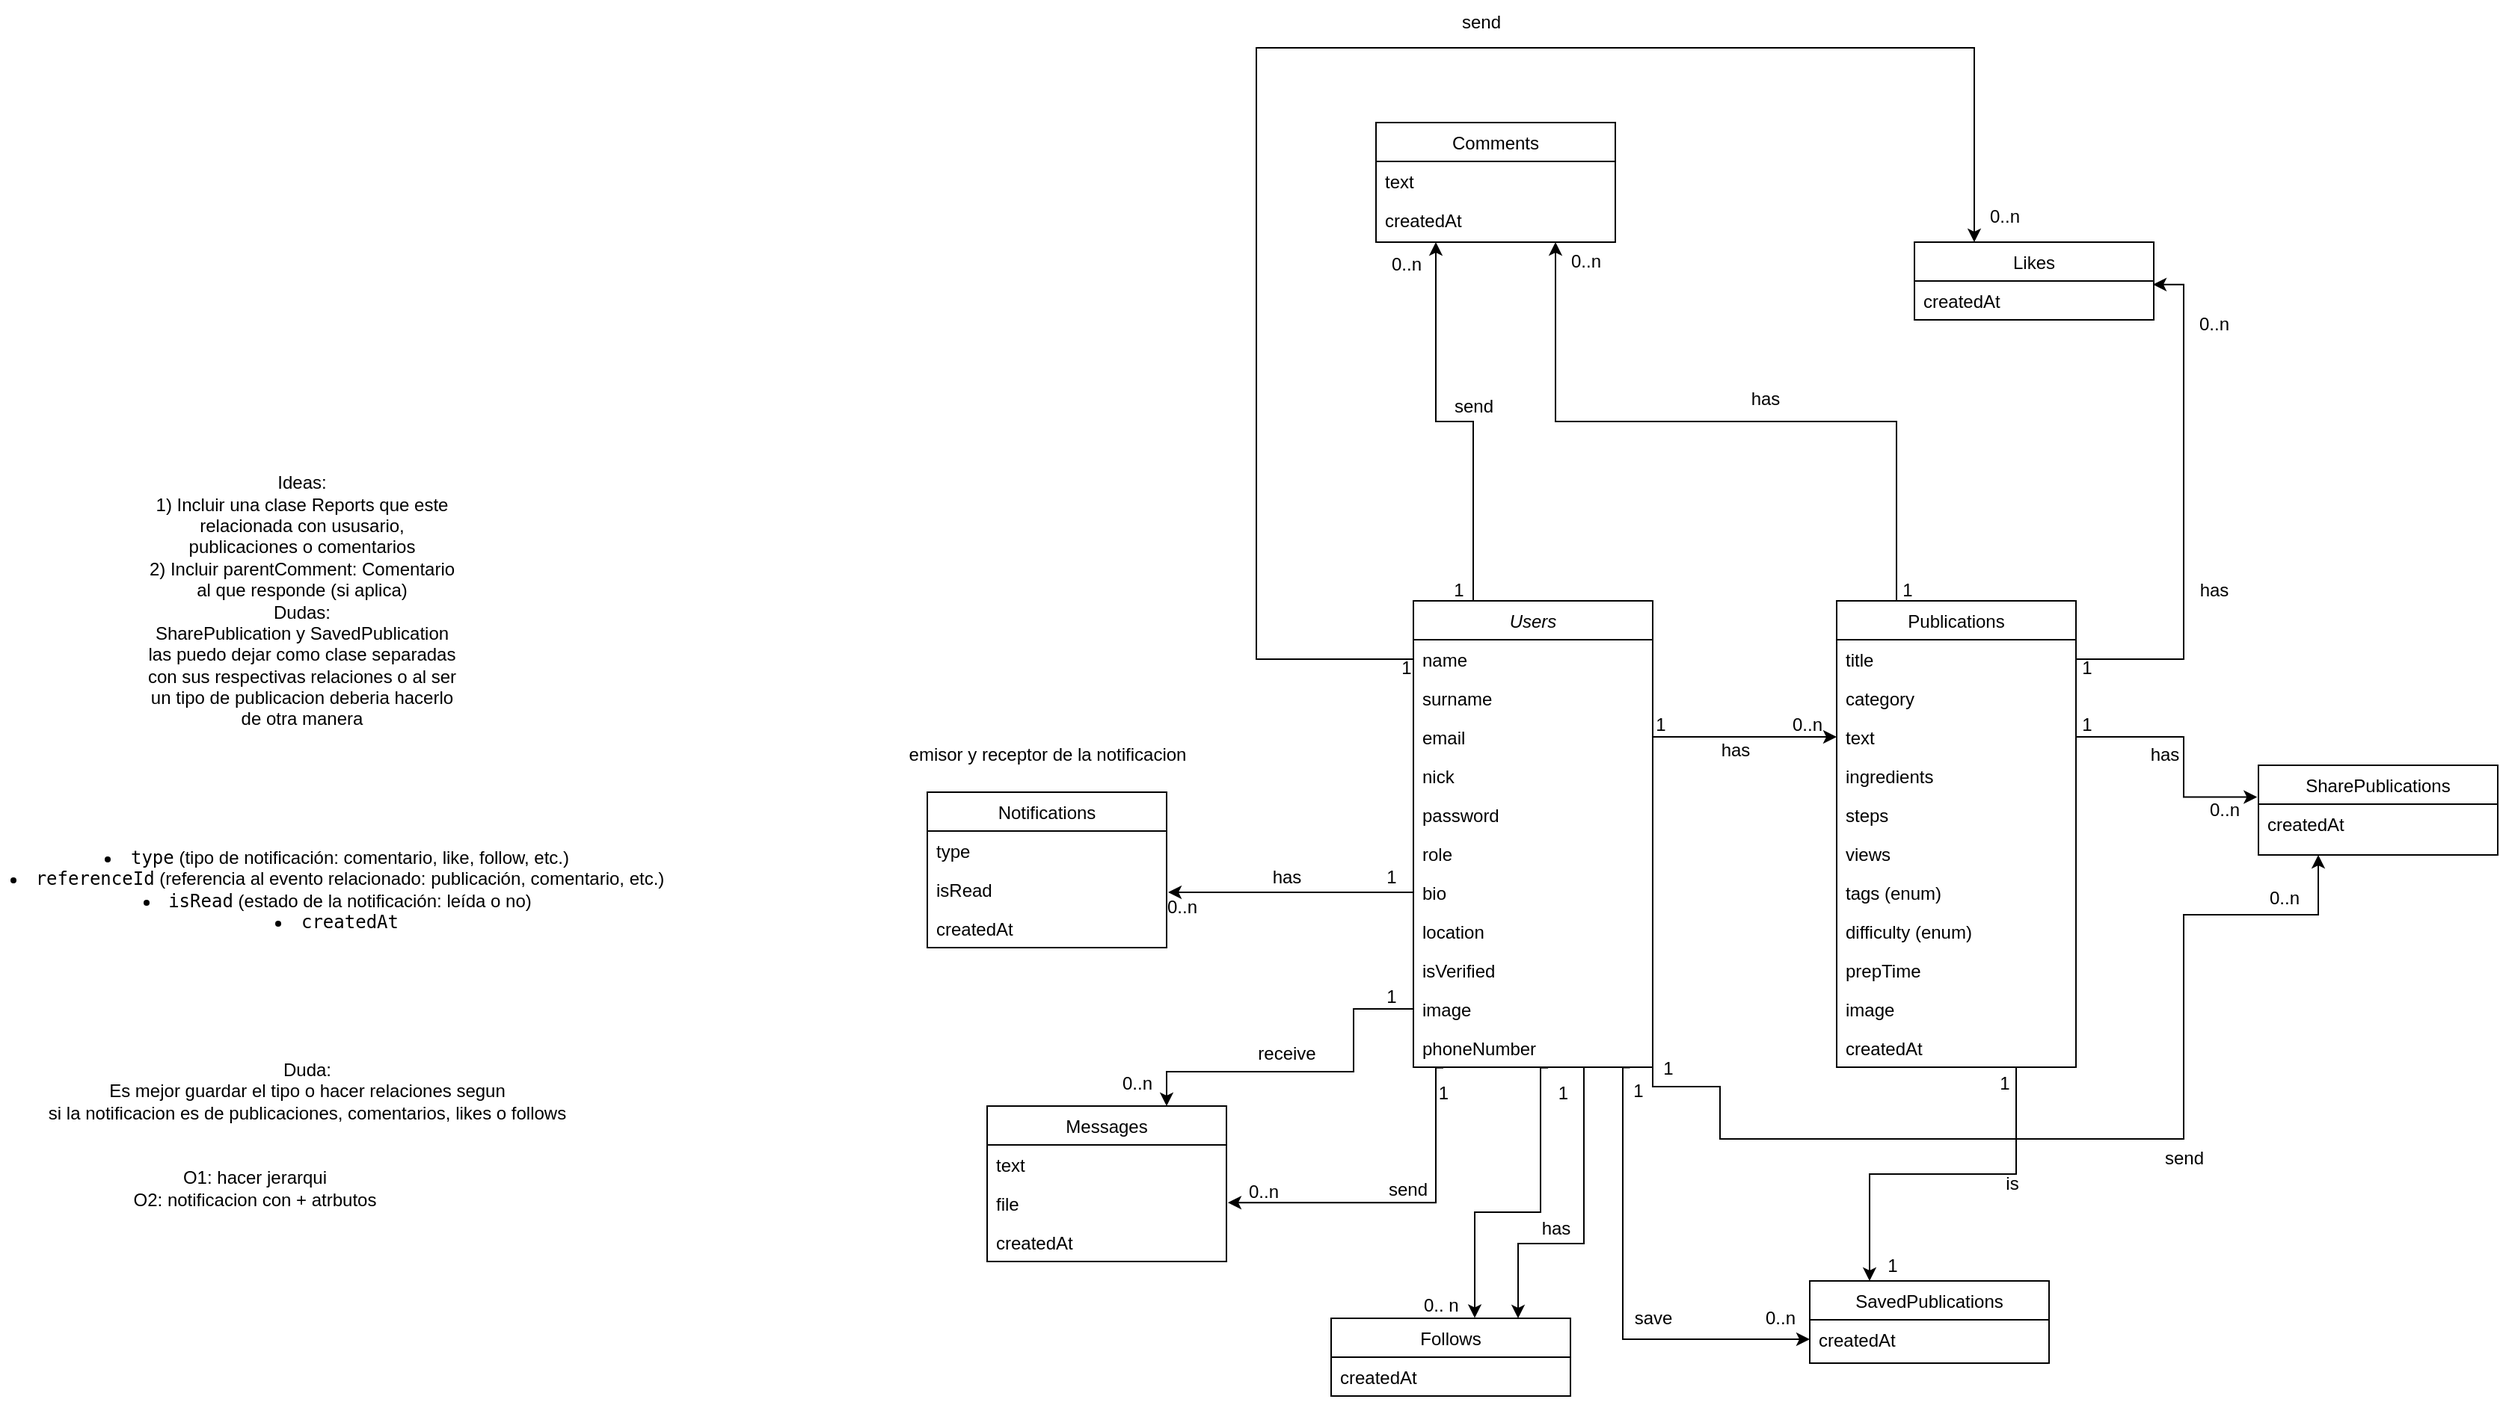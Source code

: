 <mxfile version="26.0.4">
  <diagram id="C5RBs43oDa-KdzZeNtuy" name="Page-1">
    <mxGraphModel dx="1992" dy="1683" grid="1" gridSize="10" guides="1" tooltips="1" connect="1" arrows="1" fold="1" page="1" pageScale="1" pageWidth="827" pageHeight="1169" math="0" shadow="0">
      <root>
        <mxCell id="WIyWlLk6GJQsqaUBKTNV-0" />
        <mxCell id="WIyWlLk6GJQsqaUBKTNV-1" parent="WIyWlLk6GJQsqaUBKTNV-0" />
        <mxCell id="uwJaF9z327K-qFnrlRFz-44" style="edgeStyle=orthogonalEdgeStyle;rounded=0;orthogonalLoop=1;jettySize=auto;html=1;exitX=0.25;exitY=0;exitDx=0;exitDy=0;entryX=0.25;entryY=1;entryDx=0;entryDy=0;" parent="WIyWlLk6GJQsqaUBKTNV-1" source="zkfFHV4jXpPFQw0GAbJ--0" edge="1" target="uwJaF9z327K-qFnrlRFz-38">
          <mxGeometry relative="1" as="geometry">
            <mxPoint x="259.968" y="-90.0" as="targetPoint" />
          </mxGeometry>
        </mxCell>
        <mxCell id="zkfFHV4jXpPFQw0GAbJ--0" value="Users" style="swimlane;fontStyle=2;align=center;verticalAlign=top;childLayout=stackLayout;horizontal=1;startSize=26;horizontalStack=0;resizeParent=1;resizeLast=0;collapsible=1;marginBottom=0;rounded=0;shadow=0;strokeWidth=1;" parent="WIyWlLk6GJQsqaUBKTNV-1" vertex="1">
          <mxGeometry x="225" y="120" width="160" height="312" as="geometry">
            <mxRectangle x="230" y="140" width="160" height="26" as="alternateBounds" />
          </mxGeometry>
        </mxCell>
        <mxCell id="zkfFHV4jXpPFQw0GAbJ--1" value="name" style="text;align=left;verticalAlign=top;spacingLeft=4;spacingRight=4;overflow=hidden;rotatable=0;points=[[0,0.5],[1,0.5]];portConstraint=eastwest;" parent="zkfFHV4jXpPFQw0GAbJ--0" vertex="1">
          <mxGeometry y="26" width="160" height="26" as="geometry" />
        </mxCell>
        <mxCell id="uwJaF9z327K-qFnrlRFz-1" value="surname" style="text;align=left;verticalAlign=top;spacingLeft=4;spacingRight=4;overflow=hidden;rotatable=0;points=[[0,0.5],[1,0.5]];portConstraint=eastwest;rounded=0;shadow=0;html=0;" parent="zkfFHV4jXpPFQw0GAbJ--0" vertex="1">
          <mxGeometry y="52" width="160" height="26" as="geometry" />
        </mxCell>
        <mxCell id="zkfFHV4jXpPFQw0GAbJ--3" value="email" style="text;align=left;verticalAlign=top;spacingLeft=4;spacingRight=4;overflow=hidden;rotatable=0;points=[[0,0.5],[1,0.5]];portConstraint=eastwest;rounded=0;shadow=0;html=0;" parent="zkfFHV4jXpPFQw0GAbJ--0" vertex="1">
          <mxGeometry y="78" width="160" height="26" as="geometry" />
        </mxCell>
        <mxCell id="zkfFHV4jXpPFQw0GAbJ--2" value="nick" style="text;align=left;verticalAlign=top;spacingLeft=4;spacingRight=4;overflow=hidden;rotatable=0;points=[[0,0.5],[1,0.5]];portConstraint=eastwest;rounded=0;shadow=0;html=0;" parent="zkfFHV4jXpPFQw0GAbJ--0" vertex="1">
          <mxGeometry y="104" width="160" height="26" as="geometry" />
        </mxCell>
        <mxCell id="uwJaF9z327K-qFnrlRFz-2" value="password" style="text;align=left;verticalAlign=top;spacingLeft=4;spacingRight=4;overflow=hidden;rotatable=0;points=[[0,0.5],[1,0.5]];portConstraint=eastwest;rounded=0;shadow=0;html=0;" parent="zkfFHV4jXpPFQw0GAbJ--0" vertex="1">
          <mxGeometry y="130" width="160" height="26" as="geometry" />
        </mxCell>
        <mxCell id="uwJaF9z327K-qFnrlRFz-3" value="role" style="text;align=left;verticalAlign=top;spacingLeft=4;spacingRight=4;overflow=hidden;rotatable=0;points=[[0,0.5],[1,0.5]];portConstraint=eastwest;rounded=0;shadow=0;html=0;" parent="zkfFHV4jXpPFQw0GAbJ--0" vertex="1">
          <mxGeometry y="156" width="160" height="26" as="geometry" />
        </mxCell>
        <mxCell id="uwJaF9z327K-qFnrlRFz-5" value="bio" style="text;align=left;verticalAlign=top;spacingLeft=4;spacingRight=4;overflow=hidden;rotatable=0;points=[[0,0.5],[1,0.5]];portConstraint=eastwest;rounded=0;shadow=0;html=0;" parent="zkfFHV4jXpPFQw0GAbJ--0" vertex="1">
          <mxGeometry y="182" width="160" height="26" as="geometry" />
        </mxCell>
        <mxCell id="uwJaF9z327K-qFnrlRFz-95" value="location" style="text;align=left;verticalAlign=top;spacingLeft=4;spacingRight=4;overflow=hidden;rotatable=0;points=[[0,0.5],[1,0.5]];portConstraint=eastwest;rounded=0;shadow=0;html=0;" parent="zkfFHV4jXpPFQw0GAbJ--0" vertex="1">
          <mxGeometry y="208" width="160" height="26" as="geometry" />
        </mxCell>
        <mxCell id="uwJaF9z327K-qFnrlRFz-94" value="isVerified" style="text;align=left;verticalAlign=top;spacingLeft=4;spacingRight=4;overflow=hidden;rotatable=0;points=[[0,0.5],[1,0.5]];portConstraint=eastwest;rounded=0;shadow=0;html=0;" parent="zkfFHV4jXpPFQw0GAbJ--0" vertex="1">
          <mxGeometry y="234" width="160" height="26" as="geometry" />
        </mxCell>
        <mxCell id="uwJaF9z327K-qFnrlRFz-93" value="image" style="text;align=left;verticalAlign=top;spacingLeft=4;spacingRight=4;overflow=hidden;rotatable=0;points=[[0,0.5],[1,0.5]];portConstraint=eastwest;rounded=0;shadow=0;html=0;" parent="zkfFHV4jXpPFQw0GAbJ--0" vertex="1">
          <mxGeometry y="260" width="160" height="26" as="geometry" />
        </mxCell>
        <mxCell id="uwJaF9z327K-qFnrlRFz-4" value="phoneNumber" style="text;align=left;verticalAlign=top;spacingLeft=4;spacingRight=4;overflow=hidden;rotatable=0;points=[[0,0.5],[1,0.5]];portConstraint=eastwest;rounded=0;shadow=0;html=0;" parent="zkfFHV4jXpPFQw0GAbJ--0" vertex="1">
          <mxGeometry y="286" width="160" height="26" as="geometry" />
        </mxCell>
        <mxCell id="uwJaF9z327K-qFnrlRFz-43" style="edgeStyle=orthogonalEdgeStyle;rounded=0;orthogonalLoop=1;jettySize=auto;html=1;exitX=0.25;exitY=0;exitDx=0;exitDy=0;entryX=0.75;entryY=1;entryDx=0;entryDy=0;" parent="WIyWlLk6GJQsqaUBKTNV-1" source="zkfFHV4jXpPFQw0GAbJ--17" edge="1" target="uwJaF9z327K-qFnrlRFz-38">
          <mxGeometry relative="1" as="geometry">
            <mxPoint x="330" y="-90" as="targetPoint" />
          </mxGeometry>
        </mxCell>
        <mxCell id="uwJaF9z327K-qFnrlRFz-104" style="edgeStyle=orthogonalEdgeStyle;rounded=0;orthogonalLoop=1;jettySize=auto;html=1;exitX=0.75;exitY=1;exitDx=0;exitDy=0;entryX=0.25;entryY=0;entryDx=0;entryDy=0;" parent="WIyWlLk6GJQsqaUBKTNV-1" source="zkfFHV4jXpPFQw0GAbJ--17" target="uwJaF9z327K-qFnrlRFz-96" edge="1">
          <mxGeometry relative="1" as="geometry" />
        </mxCell>
        <mxCell id="zkfFHV4jXpPFQw0GAbJ--17" value="Publications" style="swimlane;fontStyle=0;align=center;verticalAlign=top;childLayout=stackLayout;horizontal=1;startSize=26;horizontalStack=0;resizeParent=1;resizeLast=0;collapsible=1;marginBottom=0;rounded=0;shadow=0;strokeWidth=1;" parent="WIyWlLk6GJQsqaUBKTNV-1" vertex="1">
          <mxGeometry x="508" y="120" width="160" height="312" as="geometry">
            <mxRectangle x="550" y="140" width="160" height="26" as="alternateBounds" />
          </mxGeometry>
        </mxCell>
        <mxCell id="zkfFHV4jXpPFQw0GAbJ--20" value="title" style="text;align=left;verticalAlign=top;spacingLeft=4;spacingRight=4;overflow=hidden;rotatable=0;points=[[0,0.5],[1,0.5]];portConstraint=eastwest;rounded=0;shadow=0;html=0;" parent="zkfFHV4jXpPFQw0GAbJ--17" vertex="1">
          <mxGeometry y="26" width="160" height="26" as="geometry" />
        </mxCell>
        <mxCell id="zkfFHV4jXpPFQw0GAbJ--21" value="category" style="text;align=left;verticalAlign=top;spacingLeft=4;spacingRight=4;overflow=hidden;rotatable=0;points=[[0,0.5],[1,0.5]];portConstraint=eastwest;rounded=0;shadow=0;html=0;" parent="zkfFHV4jXpPFQw0GAbJ--17" vertex="1">
          <mxGeometry y="52" width="160" height="26" as="geometry" />
        </mxCell>
        <mxCell id="zkfFHV4jXpPFQw0GAbJ--22" value="text" style="text;align=left;verticalAlign=top;spacingLeft=4;spacingRight=4;overflow=hidden;rotatable=0;points=[[0,0.5],[1,0.5]];portConstraint=eastwest;rounded=0;shadow=0;html=0;" parent="zkfFHV4jXpPFQw0GAbJ--17" vertex="1">
          <mxGeometry y="78" width="160" height="26" as="geometry" />
        </mxCell>
        <mxCell id="uwJaF9z327K-qFnrlRFz-88" value="ingredients" style="text;align=left;verticalAlign=top;spacingLeft=4;spacingRight=4;overflow=hidden;rotatable=0;points=[[0,0.5],[1,0.5]];portConstraint=eastwest;rounded=0;shadow=0;html=0;" parent="zkfFHV4jXpPFQw0GAbJ--17" vertex="1">
          <mxGeometry y="104" width="160" height="26" as="geometry" />
        </mxCell>
        <mxCell id="uwJaF9z327K-qFnrlRFz-111" value="steps" style="text;align=left;verticalAlign=top;spacingLeft=4;spacingRight=4;overflow=hidden;rotatable=0;points=[[0,0.5],[1,0.5]];portConstraint=eastwest;rounded=0;shadow=0;html=0;" parent="zkfFHV4jXpPFQw0GAbJ--17" vertex="1">
          <mxGeometry y="130" width="160" height="26" as="geometry" />
        </mxCell>
        <mxCell id="uwJaF9z327K-qFnrlRFz-112" value="views" style="text;align=left;verticalAlign=top;spacingLeft=4;spacingRight=4;overflow=hidden;rotatable=0;points=[[0,0.5],[1,0.5]];portConstraint=eastwest;rounded=0;shadow=0;html=0;" parent="zkfFHV4jXpPFQw0GAbJ--17" vertex="1">
          <mxGeometry y="156" width="160" height="26" as="geometry" />
        </mxCell>
        <mxCell id="uwJaF9z327K-qFnrlRFz-115" value="tags (enum)" style="text;align=left;verticalAlign=top;spacingLeft=4;spacingRight=4;overflow=hidden;rotatable=0;points=[[0,0.5],[1,0.5]];portConstraint=eastwest;rounded=0;shadow=0;html=0;" parent="zkfFHV4jXpPFQw0GAbJ--17" vertex="1">
          <mxGeometry y="182" width="160" height="26" as="geometry" />
        </mxCell>
        <mxCell id="uwJaF9z327K-qFnrlRFz-116" value="difficulty (enum)" style="text;align=left;verticalAlign=top;spacingLeft=4;spacingRight=4;overflow=hidden;rotatable=0;points=[[0,0.5],[1,0.5]];portConstraint=eastwest;rounded=0;shadow=0;html=0;" parent="zkfFHV4jXpPFQw0GAbJ--17" vertex="1">
          <mxGeometry y="208" width="160" height="26" as="geometry" />
        </mxCell>
        <mxCell id="uwJaF9z327K-qFnrlRFz-117" value="prepTime" style="text;align=left;verticalAlign=top;spacingLeft=4;spacingRight=4;overflow=hidden;rotatable=0;points=[[0,0.5],[1,0.5]];portConstraint=eastwest;rounded=0;shadow=0;html=0;" parent="zkfFHV4jXpPFQw0GAbJ--17" vertex="1">
          <mxGeometry y="234" width="160" height="26" as="geometry" />
        </mxCell>
        <mxCell id="uwJaF9z327K-qFnrlRFz-118" value="image" style="text;align=left;verticalAlign=top;spacingLeft=4;spacingRight=4;overflow=hidden;rotatable=0;points=[[0,0.5],[1,0.5]];portConstraint=eastwest;rounded=0;shadow=0;html=0;" parent="zkfFHV4jXpPFQw0GAbJ--17" vertex="1">
          <mxGeometry y="260" width="160" height="26" as="geometry" />
        </mxCell>
        <mxCell id="uwJaF9z327K-qFnrlRFz-110" value="createdAt" style="text;align=left;verticalAlign=top;spacingLeft=4;spacingRight=4;overflow=hidden;rotatable=0;points=[[0,0.5],[1,0.5]];portConstraint=eastwest;rounded=0;shadow=0;html=0;" parent="zkfFHV4jXpPFQw0GAbJ--17" vertex="1">
          <mxGeometry y="286" width="160" height="26" as="geometry" />
        </mxCell>
        <mxCell id="uwJaF9z327K-qFnrlRFz-10" value="Follows" style="swimlane;fontStyle=0;align=center;verticalAlign=top;childLayout=stackLayout;horizontal=1;startSize=26;horizontalStack=0;resizeParent=1;resizeLast=0;collapsible=1;marginBottom=0;rounded=0;shadow=0;strokeWidth=1;" parent="WIyWlLk6GJQsqaUBKTNV-1" vertex="1">
          <mxGeometry x="170" y="600" width="160" height="52" as="geometry">
            <mxRectangle x="550" y="140" width="160" height="26" as="alternateBounds" />
          </mxGeometry>
        </mxCell>
        <mxCell id="uwJaF9z327K-qFnrlRFz-11" value="createdAt" style="text;align=left;verticalAlign=top;spacingLeft=4;spacingRight=4;overflow=hidden;rotatable=0;points=[[0,0.5],[1,0.5]];portConstraint=eastwest;" parent="uwJaF9z327K-qFnrlRFz-10" vertex="1">
          <mxGeometry y="26" width="160" height="26" as="geometry" />
        </mxCell>
        <mxCell id="uwJaF9z327K-qFnrlRFz-16" value="0.. n" style="resizable=0;align=left;verticalAlign=bottom;labelBackgroundColor=none;fontSize=12;" parent="WIyWlLk6GJQsqaUBKTNV-1" connectable="0" vertex="1">
          <mxGeometry x="229.999" y="600.001" as="geometry" />
        </mxCell>
        <mxCell id="uwJaF9z327K-qFnrlRFz-17" value="1" style="resizable=0;align=right;verticalAlign=bottom;labelBackgroundColor=none;fontSize=12;" parent="WIyWlLk6GJQsqaUBKTNV-1" connectable="0" vertex="1">
          <mxGeometry x="330" y="458.004" as="geometry" />
        </mxCell>
        <mxCell id="uwJaF9z327K-qFnrlRFz-18" value="has" style="text;html=1;resizable=0;points=[];;align=center;verticalAlign=middle;labelBackgroundColor=none;rounded=0;shadow=0;strokeWidth=1;fontSize=12;" parent="WIyWlLk6GJQsqaUBKTNV-1" vertex="1" connectable="0">
          <mxGeometry x="319.996" y="540.001" as="geometry" />
        </mxCell>
        <mxCell id="uwJaF9z327K-qFnrlRFz-19" style="edgeStyle=orthogonalEdgeStyle;rounded=0;orthogonalLoop=1;jettySize=auto;html=1;entryX=0.6;entryY=-0.005;entryDx=0;entryDy=0;entryPerimeter=0;exitX=0.563;exitY=1.014;exitDx=0;exitDy=0;exitPerimeter=0;" parent="WIyWlLk6GJQsqaUBKTNV-1" source="uwJaF9z327K-qFnrlRFz-4" target="uwJaF9z327K-qFnrlRFz-10" edge="1">
          <mxGeometry relative="1" as="geometry">
            <mxPoint x="310" y="470" as="sourcePoint" />
            <mxPoint x="560" y="477" as="targetPoint" />
            <Array as="points">
              <mxPoint x="310" y="529" />
              <mxPoint x="266" y="529" />
            </Array>
          </mxGeometry>
        </mxCell>
        <mxCell id="uwJaF9z327K-qFnrlRFz-20" value="Messages" style="swimlane;fontStyle=0;align=center;verticalAlign=top;childLayout=stackLayout;horizontal=1;startSize=26;horizontalStack=0;resizeParent=1;resizeLast=0;collapsible=1;marginBottom=0;rounded=0;shadow=0;strokeWidth=1;" parent="WIyWlLk6GJQsqaUBKTNV-1" vertex="1">
          <mxGeometry x="-60" y="458" width="160" height="104" as="geometry">
            <mxRectangle x="550" y="140" width="160" height="26" as="alternateBounds" />
          </mxGeometry>
        </mxCell>
        <mxCell id="uwJaF9z327K-qFnrlRFz-24" value="text" style="text;align=left;verticalAlign=top;spacingLeft=4;spacingRight=4;overflow=hidden;rotatable=0;points=[[0,0.5],[1,0.5]];portConstraint=eastwest;rounded=0;shadow=0;html=0;" parent="uwJaF9z327K-qFnrlRFz-20" vertex="1">
          <mxGeometry y="26" width="160" height="26" as="geometry" />
        </mxCell>
        <mxCell id="uwJaF9z327K-qFnrlRFz-30" value="file" style="text;align=left;verticalAlign=top;spacingLeft=4;spacingRight=4;overflow=hidden;rotatable=0;points=[[0,0.5],[1,0.5]];portConstraint=eastwest;rounded=0;shadow=0;html=0;" parent="uwJaF9z327K-qFnrlRFz-20" vertex="1">
          <mxGeometry y="52" width="160" height="26" as="geometry" />
        </mxCell>
        <mxCell id="uwJaF9z327K-qFnrlRFz-25" value="createdAt" style="text;align=left;verticalAlign=top;spacingLeft=4;spacingRight=4;overflow=hidden;rotatable=0;points=[[0,0.5],[1,0.5]];portConstraint=eastwest;rounded=0;shadow=0;html=0;" parent="uwJaF9z327K-qFnrlRFz-20" vertex="1">
          <mxGeometry y="78" width="160" height="26" as="geometry" />
        </mxCell>
        <mxCell id="uwJaF9z327K-qFnrlRFz-26" value="0..n" style="resizable=0;align=left;verticalAlign=bottom;labelBackgroundColor=none;fontSize=12;direction=south;" parent="WIyWlLk6GJQsqaUBKTNV-1" connectable="0" vertex="1">
          <mxGeometry x="109.999" y="550.001" as="geometry">
            <mxPoint x="3" y="-26" as="offset" />
          </mxGeometry>
        </mxCell>
        <mxCell id="uwJaF9z327K-qFnrlRFz-27" value="1" style="resizable=0;align=right;verticalAlign=bottom;labelBackgroundColor=none;fontSize=12;" parent="WIyWlLk6GJQsqaUBKTNV-1" connectable="0" vertex="1">
          <mxGeometry x="250" y="458.004" as="geometry" />
        </mxCell>
        <mxCell id="uwJaF9z327K-qFnrlRFz-28" value="send" style="text;html=1;resizable=0;points=[];;align=center;verticalAlign=middle;labelBackgroundColor=none;rounded=0;shadow=0;strokeWidth=1;fontSize=12;" parent="WIyWlLk6GJQsqaUBKTNV-1" vertex="1" connectable="0">
          <mxGeometry x="214.996" y="510.001" as="geometry">
            <mxPoint x="6" y="4" as="offset" />
          </mxGeometry>
        </mxCell>
        <mxCell id="uwJaF9z327K-qFnrlRFz-29" style="edgeStyle=orthogonalEdgeStyle;rounded=0;orthogonalLoop=1;jettySize=auto;html=1;exitX=0.125;exitY=1.015;exitDx=0;exitDy=0;exitPerimeter=0;entryX=1.006;entryY=0.831;entryDx=0;entryDy=0;entryPerimeter=0;" parent="WIyWlLk6GJQsqaUBKTNV-1" source="uwJaF9z327K-qFnrlRFz-4" edge="1">
          <mxGeometry relative="1" as="geometry">
            <mxPoint x="240" y="390" as="sourcePoint" />
            <mxPoint x="100.96" y="522.606" as="targetPoint" />
            <Array as="points">
              <mxPoint x="240" y="523" />
            </Array>
          </mxGeometry>
        </mxCell>
        <mxCell id="uwJaF9z327K-qFnrlRFz-31" value="Likes" style="swimlane;fontStyle=0;align=center;verticalAlign=top;childLayout=stackLayout;horizontal=1;startSize=26;horizontalStack=0;resizeParent=1;resizeLast=0;collapsible=1;marginBottom=0;rounded=0;shadow=0;strokeWidth=1;" parent="WIyWlLk6GJQsqaUBKTNV-1" vertex="1">
          <mxGeometry x="560" y="-120" width="160" height="52" as="geometry">
            <mxRectangle x="550" y="140" width="160" height="26" as="alternateBounds" />
          </mxGeometry>
        </mxCell>
        <mxCell id="uwJaF9z327K-qFnrlRFz-34" value="createdAt" style="text;align=left;verticalAlign=top;spacingLeft=4;spacingRight=4;overflow=hidden;rotatable=0;points=[[0,0.5],[1,0.5]];portConstraint=eastwest;rounded=0;shadow=0;html=0;" parent="uwJaF9z327K-qFnrlRFz-31" vertex="1">
          <mxGeometry y="26" width="160" height="26" as="geometry" />
        </mxCell>
        <mxCell id="uwJaF9z327K-qFnrlRFz-35" style="edgeStyle=orthogonalEdgeStyle;rounded=0;orthogonalLoop=1;jettySize=auto;html=1;exitX=1;exitY=0.5;exitDx=0;exitDy=0;entryX=0.997;entryY=0.091;entryDx=0;entryDy=0;entryPerimeter=0;" parent="WIyWlLk6GJQsqaUBKTNV-1" source="zkfFHV4jXpPFQw0GAbJ--20" target="uwJaF9z327K-qFnrlRFz-34" edge="1">
          <mxGeometry relative="1" as="geometry" />
        </mxCell>
        <mxCell id="uwJaF9z327K-qFnrlRFz-37" value="0..n" style="text;html=1;align=center;verticalAlign=middle;resizable=0;points=[];autosize=1;strokeColor=none;fillColor=none;" parent="WIyWlLk6GJQsqaUBKTNV-1" vertex="1">
          <mxGeometry x="740" y="-80" width="40" height="30" as="geometry" />
        </mxCell>
        <mxCell id="uwJaF9z327K-qFnrlRFz-38" value="Comments" style="swimlane;fontStyle=0;align=center;verticalAlign=top;childLayout=stackLayout;horizontal=1;startSize=26;horizontalStack=0;resizeParent=1;resizeLast=0;collapsible=1;marginBottom=0;rounded=0;shadow=0;strokeWidth=1;" parent="WIyWlLk6GJQsqaUBKTNV-1" vertex="1">
          <mxGeometry x="200" y="-200" width="160" height="80" as="geometry">
            <mxRectangle x="550" y="140" width="160" height="26" as="alternateBounds" />
          </mxGeometry>
        </mxCell>
        <mxCell id="uwJaF9z327K-qFnrlRFz-40" value="text" style="text;align=left;verticalAlign=top;spacingLeft=4;spacingRight=4;overflow=hidden;rotatable=0;points=[[0,0.5],[1,0.5]];portConstraint=eastwest;rounded=0;shadow=0;html=0;" parent="uwJaF9z327K-qFnrlRFz-38" vertex="1">
          <mxGeometry y="26" width="160" height="26" as="geometry" />
        </mxCell>
        <mxCell id="uwJaF9z327K-qFnrlRFz-41" value="createdAt" style="text;align=left;verticalAlign=top;spacingLeft=4;spacingRight=4;overflow=hidden;rotatable=0;points=[[0,0.5],[1,0.5]];portConstraint=eastwest;rounded=0;shadow=0;html=0;" parent="uwJaF9z327K-qFnrlRFz-38" vertex="1">
          <mxGeometry y="52" width="160" height="26" as="geometry" />
        </mxCell>
        <mxCell id="uwJaF9z327K-qFnrlRFz-42" value="has" style="text;html=1;align=center;verticalAlign=middle;resizable=0;points=[];autosize=1;strokeColor=none;fillColor=none;" parent="WIyWlLk6GJQsqaUBKTNV-1" vertex="1">
          <mxGeometry x="740" y="98" width="40" height="30" as="geometry" />
        </mxCell>
        <mxCell id="uwJaF9z327K-qFnrlRFz-45" style="edgeStyle=orthogonalEdgeStyle;rounded=0;orthogonalLoop=1;jettySize=auto;html=1;exitX=0;exitY=0.5;exitDx=0;exitDy=0;entryX=0.25;entryY=0;entryDx=0;entryDy=0;" parent="WIyWlLk6GJQsqaUBKTNV-1" source="zkfFHV4jXpPFQw0GAbJ--1" target="uwJaF9z327K-qFnrlRFz-31" edge="1">
          <mxGeometry relative="1" as="geometry">
            <Array as="points">
              <mxPoint x="120" y="159" />
              <mxPoint x="120" y="-250" />
              <mxPoint x="600" y="-250" />
            </Array>
            <mxPoint x="220.0" y="159" as="sourcePoint" />
          </mxGeometry>
        </mxCell>
        <mxCell id="uwJaF9z327K-qFnrlRFz-46" value="send" style="text;html=1;align=center;verticalAlign=middle;resizable=0;points=[];autosize=1;strokeColor=none;fillColor=none;" parent="WIyWlLk6GJQsqaUBKTNV-1" vertex="1">
          <mxGeometry x="245" y="-282" width="50" height="30" as="geometry" />
        </mxCell>
        <mxCell id="uwJaF9z327K-qFnrlRFz-47" value="send" style="text;html=1;align=center;verticalAlign=middle;resizable=0;points=[];autosize=1;strokeColor=none;fillColor=none;" parent="WIyWlLk6GJQsqaUBKTNV-1" vertex="1">
          <mxGeometry x="240" y="-25" width="50" height="30" as="geometry" />
        </mxCell>
        <mxCell id="uwJaF9z327K-qFnrlRFz-48" value="0..n" style="text;html=1;align=center;verticalAlign=middle;resizable=0;points=[];autosize=1;strokeColor=none;fillColor=none;" parent="WIyWlLk6GJQsqaUBKTNV-1" vertex="1">
          <mxGeometry x="200" y="-120" width="40" height="30" as="geometry" />
        </mxCell>
        <mxCell id="uwJaF9z327K-qFnrlRFz-49" value="1" style="text;html=1;align=center;verticalAlign=middle;resizable=0;points=[];autosize=1;strokeColor=none;fillColor=none;" parent="WIyWlLk6GJQsqaUBKTNV-1" vertex="1">
          <mxGeometry x="240" y="98" width="30" height="30" as="geometry" />
        </mxCell>
        <mxCell id="uwJaF9z327K-qFnrlRFz-50" value="has" style="text;html=1;align=center;verticalAlign=middle;resizable=0;points=[];autosize=1;strokeColor=none;fillColor=none;" parent="WIyWlLk6GJQsqaUBKTNV-1" vertex="1">
          <mxGeometry x="440" y="-30" width="40" height="30" as="geometry" />
        </mxCell>
        <mxCell id="uwJaF9z327K-qFnrlRFz-51" value="1" style="text;html=1;align=center;verticalAlign=middle;resizable=0;points=[];autosize=1;strokeColor=none;fillColor=none;" parent="WIyWlLk6GJQsqaUBKTNV-1" vertex="1">
          <mxGeometry x="540" y="98" width="30" height="30" as="geometry" />
        </mxCell>
        <mxCell id="uwJaF9z327K-qFnrlRFz-52" value="0..n" style="text;html=1;align=center;verticalAlign=middle;resizable=0;points=[];autosize=1;strokeColor=none;fillColor=none;" parent="WIyWlLk6GJQsqaUBKTNV-1" vertex="1">
          <mxGeometry x="320" y="-122" width="40" height="30" as="geometry" />
        </mxCell>
        <mxCell id="uwJaF9z327K-qFnrlRFz-53" value="0..n" style="text;html=1;align=center;verticalAlign=middle;resizable=0;points=[];autosize=1;strokeColor=none;fillColor=none;" parent="WIyWlLk6GJQsqaUBKTNV-1" vertex="1">
          <mxGeometry x="600" y="-152" width="40" height="30" as="geometry" />
        </mxCell>
        <mxCell id="uwJaF9z327K-qFnrlRFz-54" value="1" style="text;html=1;align=center;verticalAlign=middle;resizable=0;points=[];autosize=1;strokeColor=none;fillColor=none;" parent="WIyWlLk6GJQsqaUBKTNV-1" vertex="1">
          <mxGeometry x="205" y="150" width="30" height="30" as="geometry" />
        </mxCell>
        <mxCell id="uwJaF9z327K-qFnrlRFz-55" value="SharePublications" style="swimlane;fontStyle=0;align=center;verticalAlign=top;childLayout=stackLayout;horizontal=1;startSize=26;horizontalStack=0;resizeParent=1;resizeLast=0;collapsible=1;marginBottom=0;rounded=0;shadow=0;strokeWidth=1;" parent="WIyWlLk6GJQsqaUBKTNV-1" vertex="1">
          <mxGeometry x="790" y="230" width="160" height="60" as="geometry">
            <mxRectangle x="550" y="140" width="160" height="26" as="alternateBounds" />
          </mxGeometry>
        </mxCell>
        <mxCell id="uwJaF9z327K-qFnrlRFz-57" value="createdAt" style="text;align=left;verticalAlign=top;spacingLeft=4;spacingRight=4;overflow=hidden;rotatable=0;points=[[0,0.5],[1,0.5]];portConstraint=eastwest;rounded=0;shadow=0;html=0;" parent="uwJaF9z327K-qFnrlRFz-55" vertex="1">
          <mxGeometry y="26" width="160" height="26" as="geometry" />
        </mxCell>
        <mxCell id="uwJaF9z327K-qFnrlRFz-59" style="edgeStyle=orthogonalEdgeStyle;rounded=0;orthogonalLoop=1;jettySize=auto;html=1;exitX=1;exitY=0.5;exitDx=0;exitDy=0;entryX=1.054;entryY=0.209;entryDx=0;entryDy=0;entryPerimeter=0;" parent="WIyWlLk6GJQsqaUBKTNV-1" source="zkfFHV4jXpPFQw0GAbJ--22" target="uwJaF9z327K-qFnrlRFz-66" edge="1">
          <mxGeometry relative="1" as="geometry">
            <mxPoint x="790" y="250" as="targetPoint" />
            <Array as="points">
              <mxPoint x="740" y="211" />
              <mxPoint x="740" y="251" />
            </Array>
          </mxGeometry>
        </mxCell>
        <mxCell id="uwJaF9z327K-qFnrlRFz-60" style="edgeStyle=orthogonalEdgeStyle;rounded=0;orthogonalLoop=1;jettySize=auto;html=1;exitX=1;exitY=0.5;exitDx=0;exitDy=0;entryX=0.25;entryY=1;entryDx=0;entryDy=0;" parent="WIyWlLk6GJQsqaUBKTNV-1" source="uwJaF9z327K-qFnrlRFz-4" target="uwJaF9z327K-qFnrlRFz-55" edge="1">
          <mxGeometry relative="1" as="geometry">
            <mxPoint x="740" y="280" as="targetPoint" />
            <mxPoint x="668" y="315.0" as="sourcePoint" />
            <Array as="points">
              <mxPoint x="430" y="445" />
              <mxPoint x="430" y="480" />
              <mxPoint x="740" y="480" />
              <mxPoint x="740" y="330" />
              <mxPoint x="830" y="330" />
            </Array>
          </mxGeometry>
        </mxCell>
        <mxCell id="uwJaF9z327K-qFnrlRFz-62" value="0..n" style="text;html=1;align=center;verticalAlign=middle;resizable=0;points=[];autosize=1;strokeColor=none;fillColor=none;" parent="WIyWlLk6GJQsqaUBKTNV-1" vertex="1">
          <mxGeometry x="787" y="304" width="40" height="30" as="geometry" />
        </mxCell>
        <mxCell id="uwJaF9z327K-qFnrlRFz-64" value="1" style="text;html=1;align=center;verticalAlign=middle;resizable=0;points=[];autosize=1;strokeColor=none;fillColor=none;" parent="WIyWlLk6GJQsqaUBKTNV-1" vertex="1">
          <mxGeometry x="660" y="188" width="30" height="30" as="geometry" />
        </mxCell>
        <mxCell id="uwJaF9z327K-qFnrlRFz-66" value="0..n" style="text;html=1;align=center;verticalAlign=middle;resizable=0;points=[];autosize=1;strokeColor=none;fillColor=none;" parent="WIyWlLk6GJQsqaUBKTNV-1" vertex="1">
          <mxGeometry x="747" y="245" width="40" height="30" as="geometry" />
        </mxCell>
        <mxCell id="uwJaF9z327K-qFnrlRFz-67" value="has" style="text;html=1;align=center;verticalAlign=middle;resizable=0;points=[];autosize=1;strokeColor=none;fillColor=none;" parent="WIyWlLk6GJQsqaUBKTNV-1" vertex="1">
          <mxGeometry x="707" y="208" width="40" height="30" as="geometry" />
        </mxCell>
        <mxCell id="uwJaF9z327K-qFnrlRFz-78" value="Notifications" style="swimlane;fontStyle=0;align=center;verticalAlign=top;childLayout=stackLayout;horizontal=1;startSize=26;horizontalStack=0;resizeParent=1;resizeLast=0;collapsible=1;marginBottom=0;rounded=0;shadow=0;strokeWidth=1;" parent="WIyWlLk6GJQsqaUBKTNV-1" vertex="1">
          <mxGeometry x="-100" y="248" width="160" height="104" as="geometry">
            <mxRectangle x="550" y="140" width="160" height="26" as="alternateBounds" />
          </mxGeometry>
        </mxCell>
        <mxCell id="uwJaF9z327K-qFnrlRFz-80" value="type" style="text;align=left;verticalAlign=top;spacingLeft=4;spacingRight=4;overflow=hidden;rotatable=0;points=[[0,0.5],[1,0.5]];portConstraint=eastwest;rounded=0;shadow=0;html=0;" parent="uwJaF9z327K-qFnrlRFz-78" vertex="1">
          <mxGeometry y="26" width="160" height="26" as="geometry" />
        </mxCell>
        <mxCell id="uwJaF9z327K-qFnrlRFz-81" value="isRead" style="text;align=left;verticalAlign=top;spacingLeft=4;spacingRight=4;overflow=hidden;rotatable=0;points=[[0,0.5],[1,0.5]];portConstraint=eastwest;rounded=0;shadow=0;html=0;" parent="uwJaF9z327K-qFnrlRFz-78" vertex="1">
          <mxGeometry y="52" width="160" height="26" as="geometry" />
        </mxCell>
        <mxCell id="uwJaF9z327K-qFnrlRFz-83" value="createdAt" style="text;align=left;verticalAlign=top;spacingLeft=4;spacingRight=4;overflow=hidden;rotatable=0;points=[[0,0.5],[1,0.5]];portConstraint=eastwest;rounded=0;shadow=0;html=0;" parent="uwJaF9z327K-qFnrlRFz-78" vertex="1">
          <mxGeometry y="78" width="160" height="26" as="geometry" />
        </mxCell>
        <mxCell id="uwJaF9z327K-qFnrlRFz-84" style="edgeStyle=orthogonalEdgeStyle;rounded=0;orthogonalLoop=1;jettySize=auto;html=1;exitX=0;exitY=0.5;exitDx=0;exitDy=0;" parent="WIyWlLk6GJQsqaUBKTNV-1" source="uwJaF9z327K-qFnrlRFz-5" edge="1">
          <mxGeometry relative="1" as="geometry">
            <mxPoint x="61" y="315" as="targetPoint" />
          </mxGeometry>
        </mxCell>
        <mxCell id="uwJaF9z327K-qFnrlRFz-85" value="1" style="text;html=1;align=center;verticalAlign=middle;resizable=0;points=[];autosize=1;strokeColor=none;fillColor=none;" parent="WIyWlLk6GJQsqaUBKTNV-1" vertex="1">
          <mxGeometry x="195" y="290" width="30" height="30" as="geometry" />
        </mxCell>
        <mxCell id="uwJaF9z327K-qFnrlRFz-86" value="0..n" style="text;html=1;align=center;verticalAlign=middle;resizable=0;points=[];autosize=1;strokeColor=none;fillColor=none;" parent="WIyWlLk6GJQsqaUBKTNV-1" vertex="1">
          <mxGeometry x="50" y="310" width="40" height="30" as="geometry" />
        </mxCell>
        <mxCell id="uwJaF9z327K-qFnrlRFz-87" value="has" style="text;html=1;align=center;verticalAlign=middle;resizable=0;points=[];autosize=1;strokeColor=none;fillColor=none;" parent="WIyWlLk6GJQsqaUBKTNV-1" vertex="1">
          <mxGeometry x="120" y="290" width="40" height="30" as="geometry" />
        </mxCell>
        <mxCell id="uwJaF9z327K-qFnrlRFz-96" value="SavedPublications" style="swimlane;fontStyle=0;align=center;verticalAlign=top;childLayout=stackLayout;horizontal=1;startSize=26;horizontalStack=0;resizeParent=1;resizeLast=0;collapsible=1;marginBottom=0;rounded=0;shadow=0;strokeWidth=1;" parent="WIyWlLk6GJQsqaUBKTNV-1" vertex="1">
          <mxGeometry x="490" y="575" width="160" height="55" as="geometry">
            <mxRectangle x="550" y="140" width="160" height="26" as="alternateBounds" />
          </mxGeometry>
        </mxCell>
        <mxCell id="uwJaF9z327K-qFnrlRFz-99" value="createdAt" style="text;align=left;verticalAlign=top;spacingLeft=4;spacingRight=4;overflow=hidden;rotatable=0;points=[[0,0.5],[1,0.5]];portConstraint=eastwest;rounded=0;shadow=0;html=0;" parent="uwJaF9z327K-qFnrlRFz-96" vertex="1">
          <mxGeometry y="26" width="160" height="26" as="geometry" />
        </mxCell>
        <mxCell id="uwJaF9z327K-qFnrlRFz-100" style="edgeStyle=orthogonalEdgeStyle;rounded=0;orthogonalLoop=1;jettySize=auto;html=1;exitX=0.905;exitY=1.012;exitDx=0;exitDy=0;entryX=0;entryY=0.5;entryDx=0;entryDy=0;exitPerimeter=0;" parent="WIyWlLk6GJQsqaUBKTNV-1" source="uwJaF9z327K-qFnrlRFz-4" edge="1">
          <mxGeometry relative="1" as="geometry">
            <mxPoint x="490" y="614" as="targetPoint" />
            <Array as="points">
              <mxPoint x="365" y="614" />
            </Array>
          </mxGeometry>
        </mxCell>
        <mxCell id="uwJaF9z327K-qFnrlRFz-101" value="1" style="text;html=1;align=center;verticalAlign=middle;resizable=0;points=[];autosize=1;strokeColor=none;fillColor=none;" parent="WIyWlLk6GJQsqaUBKTNV-1" vertex="1">
          <mxGeometry x="360" y="433" width="30" height="30" as="geometry" />
        </mxCell>
        <mxCell id="uwJaF9z327K-qFnrlRFz-102" value="1" style="text;html=1;align=center;verticalAlign=middle;resizable=0;points=[];autosize=1;strokeColor=none;fillColor=none;" parent="WIyWlLk6GJQsqaUBKTNV-1" vertex="1">
          <mxGeometry x="530" y="550" width="30" height="30" as="geometry" />
        </mxCell>
        <mxCell id="uwJaF9z327K-qFnrlRFz-103" value="save" style="text;html=1;align=center;verticalAlign=middle;resizable=0;points=[];autosize=1;strokeColor=none;fillColor=none;" parent="WIyWlLk6GJQsqaUBKTNV-1" vertex="1">
          <mxGeometry x="360" y="585" width="50" height="30" as="geometry" />
        </mxCell>
        <mxCell id="uwJaF9z327K-qFnrlRFz-108" value="Ideas:&lt;br&gt;1) Incluir una clase Reports que este relacionada con ususario, publicaciones o comentarios&lt;div&gt;2) Incluir&amp;nbsp;parentComment: Comentario al que responde (si aplica)&lt;/div&gt;&lt;div&gt;Dudas:&lt;/div&gt;&lt;div&gt;SharePublication y SavedPublication las puedo dejar como clase separadas con sus respectivas relaciones o al ser un tipo de publicacion deberia hacerlo de otra manera&lt;/div&gt;" style="text;html=1;align=center;verticalAlign=middle;whiteSpace=wrap;rounded=0;" parent="WIyWlLk6GJQsqaUBKTNV-1" vertex="1">
          <mxGeometry x="-623" y="5" width="210" height="230" as="geometry" />
        </mxCell>
        <mxCell id="uwJaF9z327K-qFnrlRFz-109" value="0..n" style="text;html=1;align=center;verticalAlign=middle;resizable=0;points=[];autosize=1;strokeColor=none;fillColor=none;" parent="WIyWlLk6GJQsqaUBKTNV-1" vertex="1">
          <mxGeometry x="450" y="585" width="40" height="30" as="geometry" />
        </mxCell>
        <mxCell id="uwJaF9z327K-qFnrlRFz-119" value="1" style="text;html=1;align=center;verticalAlign=middle;resizable=0;points=[];autosize=1;strokeColor=none;fillColor=none;" parent="WIyWlLk6GJQsqaUBKTNV-1" vertex="1">
          <mxGeometry x="380" y="418" width="30" height="30" as="geometry" />
        </mxCell>
        <mxCell id="uwJaF9z327K-qFnrlRFz-120" value="send" style="text;html=1;align=center;verticalAlign=middle;resizable=0;points=[];autosize=1;strokeColor=none;fillColor=none;" parent="WIyWlLk6GJQsqaUBKTNV-1" vertex="1">
          <mxGeometry x="715" y="478" width="50" height="30" as="geometry" />
        </mxCell>
        <mxCell id="uwJaF9z327K-qFnrlRFz-121" value="1" style="text;html=1;align=center;verticalAlign=middle;resizable=0;points=[];autosize=1;strokeColor=none;fillColor=none;" parent="WIyWlLk6GJQsqaUBKTNV-1" vertex="1">
          <mxGeometry x="605" y="428" width="30" height="30" as="geometry" />
        </mxCell>
        <mxCell id="uwJaF9z327K-qFnrlRFz-123" value="is" style="text;html=1;align=center;verticalAlign=middle;resizable=0;points=[];autosize=1;strokeColor=none;fillColor=none;" parent="WIyWlLk6GJQsqaUBKTNV-1" vertex="1">
          <mxGeometry x="610" y="495" width="30" height="30" as="geometry" />
        </mxCell>
        <mxCell id="SjWU31Qkdi2Tv2p4nRT_-0" value="&lt;li&gt;&lt;code&gt;type&lt;/code&gt; (tipo de notificación: comentario, like, follow, etc.)&lt;/li&gt;&lt;li&gt;&lt;code&gt;referenceId&lt;/code&gt; (referencia al evento relacionado: publicación, comentario, etc.)&lt;/li&gt;&lt;li&gt;&lt;code&gt;isRead&lt;/code&gt; (estado de la notificación: leída o no)&lt;/li&gt;&lt;li&gt;&lt;code&gt;createdAt&lt;/code&gt;&lt;/li&gt;" style="text;html=1;align=center;verticalAlign=middle;resizable=0;points=[];autosize=1;strokeColor=none;fillColor=none;" parent="WIyWlLk6GJQsqaUBKTNV-1" vertex="1">
          <mxGeometry x="-720" y="278" width="450" height="70" as="geometry" />
        </mxCell>
        <mxCell id="SjWU31Qkdi2Tv2p4nRT_-1" value="Duda:&lt;br&gt;Es mejor guardar el tipo o hacer relaciones segun&lt;div&gt;si la notificacion es de publicaciones, comentarios, likes o follows&lt;/div&gt;" style="text;html=1;align=center;verticalAlign=middle;resizable=0;points=[];autosize=1;strokeColor=none;fillColor=none;" parent="WIyWlLk6GJQsqaUBKTNV-1" vertex="1">
          <mxGeometry x="-700" y="418" width="370" height="60" as="geometry" />
        </mxCell>
        <mxCell id="XPs1VN8i1xSmZ_D2j7JU-0" value="emisor y receptor de la notificacion" style="text;html=1;align=center;verticalAlign=middle;resizable=0;points=[];autosize=1;strokeColor=none;fillColor=none;" parent="WIyWlLk6GJQsqaUBKTNV-1" vertex="1">
          <mxGeometry x="-125" y="208" width="210" height="30" as="geometry" />
        </mxCell>
        <mxCell id="XPs1VN8i1xSmZ_D2j7JU-1" value="O1: hacer jerarqui&lt;div&gt;O2: notificacion con + atrbutos&lt;/div&gt;" style="text;html=1;align=center;verticalAlign=middle;resizable=0;points=[];autosize=1;strokeColor=none;fillColor=none;" parent="WIyWlLk6GJQsqaUBKTNV-1" vertex="1">
          <mxGeometry x="-645" y="493" width="190" height="40" as="geometry" />
        </mxCell>
        <mxCell id="XPs1VN8i1xSmZ_D2j7JU-2" style="edgeStyle=orthogonalEdgeStyle;rounded=0;orthogonalLoop=1;jettySize=auto;html=1;exitX=0;exitY=0.5;exitDx=0;exitDy=0;entryX=0.75;entryY=0;entryDx=0;entryDy=0;" parent="WIyWlLk6GJQsqaUBKTNV-1" source="uwJaF9z327K-qFnrlRFz-94" target="uwJaF9z327K-qFnrlRFz-20" edge="1">
          <mxGeometry relative="1" as="geometry">
            <mxPoint x="185" y="370" as="sourcePoint" />
            <mxPoint x="45.96" y="434.606" as="targetPoint" />
            <Array as="points">
              <mxPoint x="185" y="393" />
              <mxPoint x="185" y="435" />
              <mxPoint x="60" y="435" />
            </Array>
          </mxGeometry>
        </mxCell>
        <mxCell id="XPs1VN8i1xSmZ_D2j7JU-3" value="receive" style="text;html=1;align=center;verticalAlign=middle;resizable=0;points=[];autosize=1;strokeColor=none;fillColor=none;" parent="WIyWlLk6GJQsqaUBKTNV-1" vertex="1">
          <mxGeometry x="110" y="408" width="60" height="30" as="geometry" />
        </mxCell>
        <mxCell id="XPs1VN8i1xSmZ_D2j7JU-4" value="0..n" style="text;html=1;align=center;verticalAlign=middle;resizable=0;points=[];autosize=1;strokeColor=none;fillColor=none;" parent="WIyWlLk6GJQsqaUBKTNV-1" vertex="1">
          <mxGeometry x="20" y="428" width="40" height="30" as="geometry" />
        </mxCell>
        <mxCell id="XPs1VN8i1xSmZ_D2j7JU-5" value="1" style="text;html=1;align=center;verticalAlign=middle;resizable=0;points=[];autosize=1;strokeColor=none;fillColor=none;" parent="WIyWlLk6GJQsqaUBKTNV-1" vertex="1">
          <mxGeometry x="195" y="370" width="30" height="30" as="geometry" />
        </mxCell>
        <mxCell id="XPs1VN8i1xSmZ_D2j7JU-6" style="edgeStyle=orthogonalEdgeStyle;rounded=0;orthogonalLoop=1;jettySize=auto;html=1;entryX=0.6;entryY=-0.005;entryDx=0;entryDy=0;entryPerimeter=0;exitX=0.75;exitY=1;exitDx=0;exitDy=0;" parent="WIyWlLk6GJQsqaUBKTNV-1" edge="1" source="zkfFHV4jXpPFQw0GAbJ--0">
          <mxGeometry relative="1" as="geometry">
            <mxPoint x="339" y="458" as="sourcePoint" />
            <mxPoint x="295" y="600" as="targetPoint" />
            <Array as="points">
              <mxPoint x="339" y="432" />
              <mxPoint x="339" y="550" />
              <mxPoint x="295" y="550" />
            </Array>
          </mxGeometry>
        </mxCell>
        <mxCell id="OGZcHveB9bLGRkc8KajZ-2" style="edgeStyle=orthogonalEdgeStyle;rounded=0;orthogonalLoop=1;jettySize=auto;html=1;exitX=1;exitY=0.5;exitDx=0;exitDy=0;entryX=0;entryY=0.5;entryDx=0;entryDy=0;" edge="1" parent="WIyWlLk6GJQsqaUBKTNV-1" source="zkfFHV4jXpPFQw0GAbJ--3" target="zkfFHV4jXpPFQw0GAbJ--22">
          <mxGeometry relative="1" as="geometry" />
        </mxCell>
        <mxCell id="OGZcHveB9bLGRkc8KajZ-3" value="1" style="text;html=1;align=center;verticalAlign=middle;resizable=0;points=[];autosize=1;strokeColor=none;fillColor=none;" vertex="1" parent="WIyWlLk6GJQsqaUBKTNV-1">
          <mxGeometry x="375" y="188" width="30" height="30" as="geometry" />
        </mxCell>
        <mxCell id="OGZcHveB9bLGRkc8KajZ-5" value="0..n" style="text;html=1;align=center;verticalAlign=middle;resizable=0;points=[];autosize=1;strokeColor=none;fillColor=none;" vertex="1" parent="WIyWlLk6GJQsqaUBKTNV-1">
          <mxGeometry x="468" y="188" width="40" height="30" as="geometry" />
        </mxCell>
        <mxCell id="OGZcHveB9bLGRkc8KajZ-6" value="has" style="text;html=1;align=center;verticalAlign=middle;resizable=0;points=[];autosize=1;strokeColor=none;fillColor=none;" vertex="1" parent="WIyWlLk6GJQsqaUBKTNV-1">
          <mxGeometry x="420" y="205" width="40" height="30" as="geometry" />
        </mxCell>
        <mxCell id="OGZcHveB9bLGRkc8KajZ-7" value="1" style="text;html=1;align=center;verticalAlign=middle;resizable=0;points=[];autosize=1;strokeColor=none;fillColor=none;" vertex="1" parent="WIyWlLk6GJQsqaUBKTNV-1">
          <mxGeometry x="660" y="150" width="30" height="30" as="geometry" />
        </mxCell>
      </root>
    </mxGraphModel>
  </diagram>
</mxfile>
